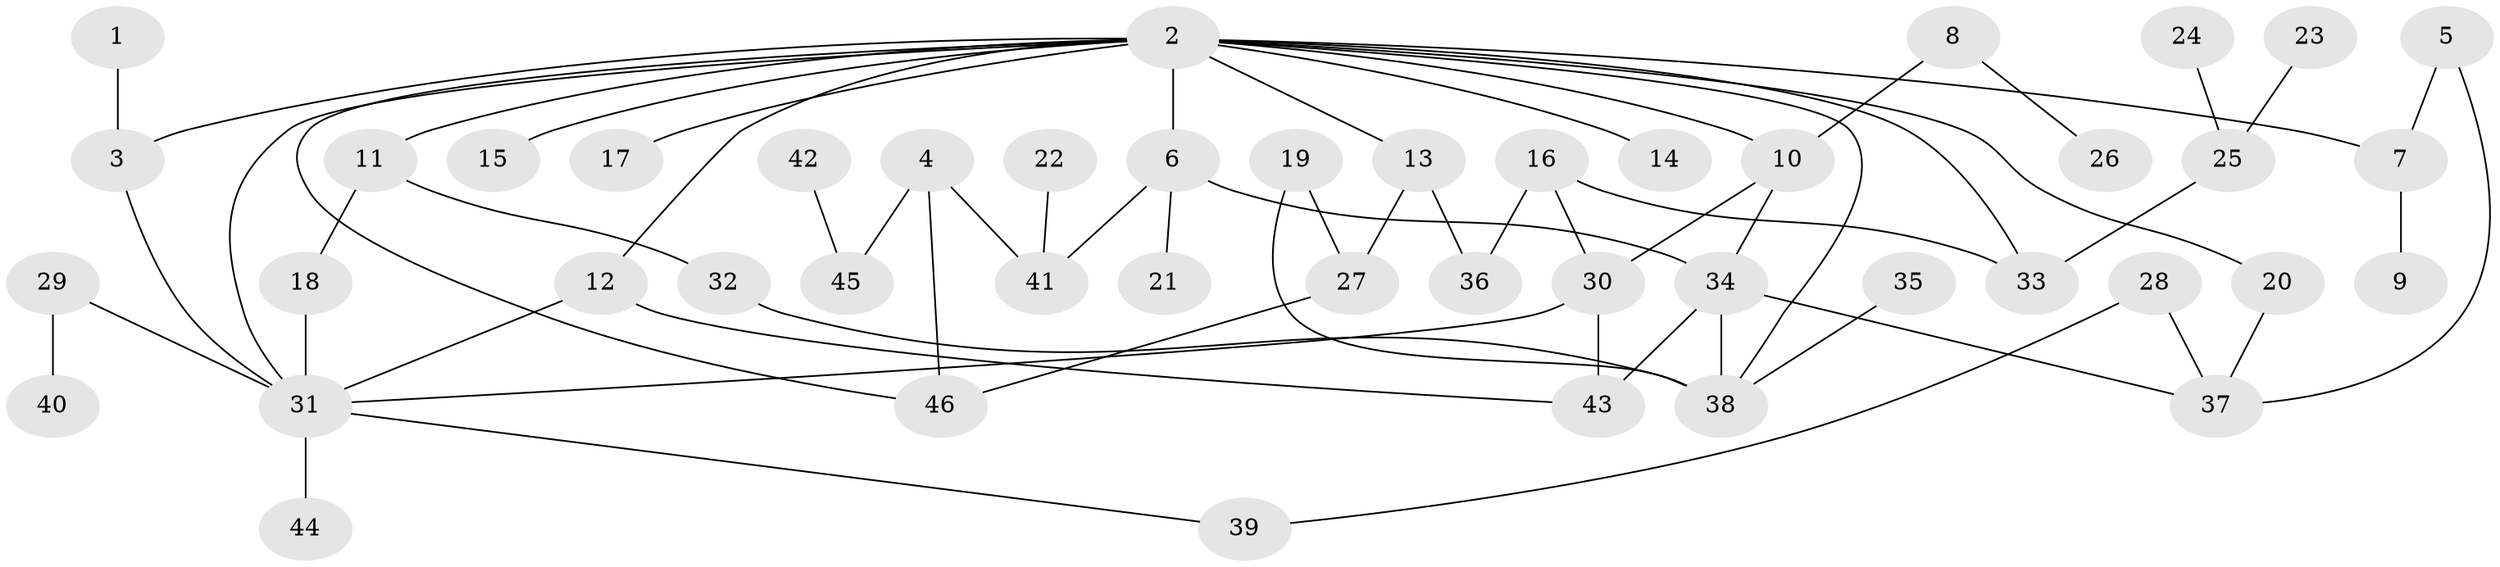 // original degree distribution, {6: 0.043478260869565216, 5: 0.021739130434782608, 4: 0.11956521739130435, 3: 0.1956521739130435, 1: 0.30434782608695654, 2: 0.31521739130434784}
// Generated by graph-tools (version 1.1) at 2025/25/03/09/25 03:25:36]
// undirected, 46 vertices, 62 edges
graph export_dot {
graph [start="1"]
  node [color=gray90,style=filled];
  1;
  2;
  3;
  4;
  5;
  6;
  7;
  8;
  9;
  10;
  11;
  12;
  13;
  14;
  15;
  16;
  17;
  18;
  19;
  20;
  21;
  22;
  23;
  24;
  25;
  26;
  27;
  28;
  29;
  30;
  31;
  32;
  33;
  34;
  35;
  36;
  37;
  38;
  39;
  40;
  41;
  42;
  43;
  44;
  45;
  46;
  1 -- 3 [weight=1.0];
  2 -- 3 [weight=1.0];
  2 -- 6 [weight=1.0];
  2 -- 7 [weight=1.0];
  2 -- 10 [weight=1.0];
  2 -- 11 [weight=1.0];
  2 -- 12 [weight=1.0];
  2 -- 13 [weight=1.0];
  2 -- 14 [weight=1.0];
  2 -- 15 [weight=1.0];
  2 -- 17 [weight=1.0];
  2 -- 20 [weight=1.0];
  2 -- 31 [weight=1.0];
  2 -- 33 [weight=1.0];
  2 -- 38 [weight=1.0];
  2 -- 46 [weight=1.0];
  3 -- 31 [weight=1.0];
  4 -- 41 [weight=1.0];
  4 -- 45 [weight=1.0];
  4 -- 46 [weight=1.0];
  5 -- 7 [weight=1.0];
  5 -- 37 [weight=1.0];
  6 -- 21 [weight=1.0];
  6 -- 34 [weight=1.0];
  6 -- 41 [weight=1.0];
  7 -- 9 [weight=1.0];
  8 -- 10 [weight=1.0];
  8 -- 26 [weight=1.0];
  10 -- 30 [weight=1.0];
  10 -- 34 [weight=1.0];
  11 -- 18 [weight=1.0];
  11 -- 32 [weight=1.0];
  12 -- 31 [weight=1.0];
  12 -- 43 [weight=1.0];
  13 -- 27 [weight=1.0];
  13 -- 36 [weight=1.0];
  16 -- 30 [weight=1.0];
  16 -- 33 [weight=1.0];
  16 -- 36 [weight=1.0];
  18 -- 31 [weight=1.0];
  19 -- 27 [weight=1.0];
  19 -- 38 [weight=1.0];
  20 -- 37 [weight=1.0];
  22 -- 41 [weight=1.0];
  23 -- 25 [weight=1.0];
  24 -- 25 [weight=1.0];
  25 -- 33 [weight=2.0];
  27 -- 46 [weight=1.0];
  28 -- 37 [weight=1.0];
  28 -- 39 [weight=1.0];
  29 -- 31 [weight=1.0];
  29 -- 40 [weight=1.0];
  30 -- 31 [weight=1.0];
  30 -- 43 [weight=1.0];
  31 -- 39 [weight=1.0];
  31 -- 44 [weight=1.0];
  32 -- 38 [weight=1.0];
  34 -- 37 [weight=1.0];
  34 -- 38 [weight=1.0];
  34 -- 43 [weight=1.0];
  35 -- 38 [weight=1.0];
  42 -- 45 [weight=1.0];
}
